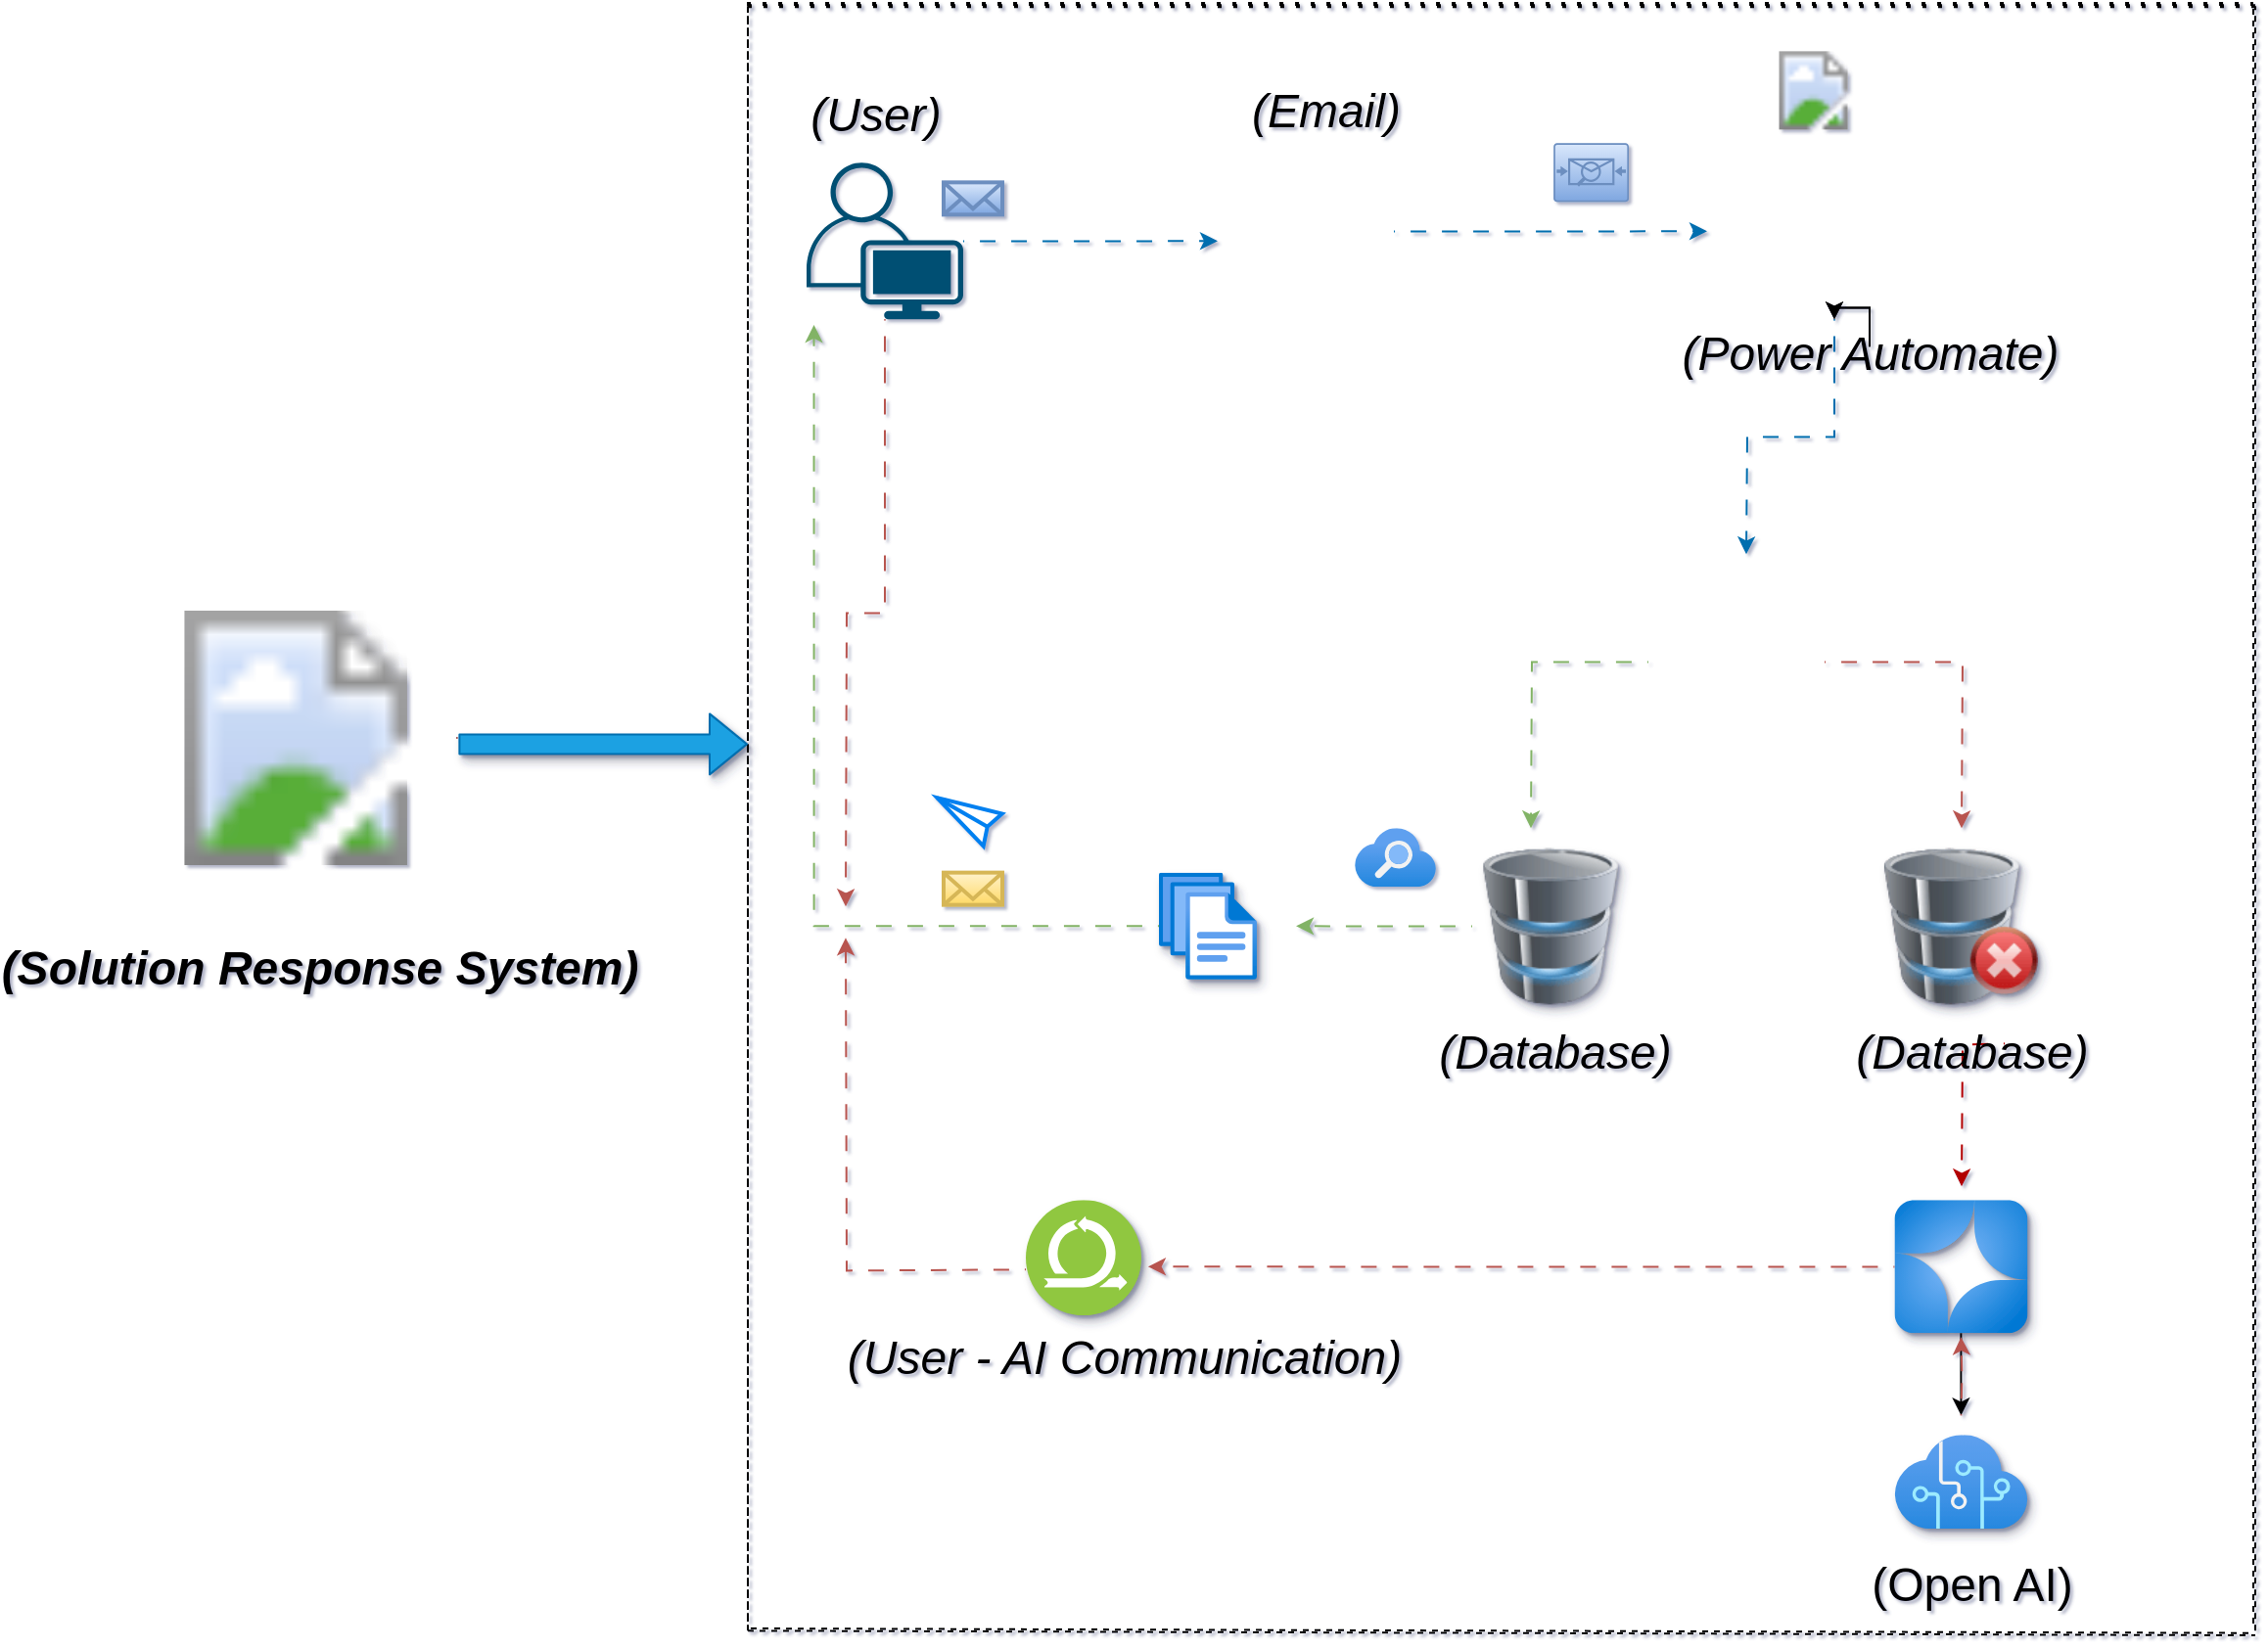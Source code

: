 <mxfile version="27.1.6">
  <diagram name="Page-1" id="L2PVltFi-RPV7Z0sjvkx">
    <mxGraphModel dx="8036" dy="1972" grid="0" gridSize="10" guides="1" tooltips="1" connect="1" arrows="0" fold="1" page="0" pageScale="1" pageWidth="827" pageHeight="1169" background="none" math="0" shadow="1">
      <root>
        <mxCell id="0" />
        <mxCell id="1" parent="0" />
        <mxCell id="AZV9hn9qBUokX4URhQvR-91" style="edgeStyle=orthogonalEdgeStyle;rounded=0;orthogonalLoop=1;jettySize=auto;html=1;fillColor=#a20025;strokeColor=#6F0000;flowAnimation=1;" parent="1" source="AZV9hn9qBUokX4URhQvR-2" edge="1">
          <mxGeometry relative="1" as="geometry">
            <mxPoint x="-4469.714" y="276.83" as="targetPoint" />
          </mxGeometry>
        </mxCell>
        <mxCell id="AZV9hn9qBUokX4URhQvR-2" value="" style="image;aspect=fixed;html=1;points=[];align=center;fontSize=12;image=img/lib/azure2/power_platform/PowerAutomate.svg;" parent="1" vertex="1">
          <mxGeometry x="-4770" y="208.0" width="164.19" height="130" as="geometry" />
        </mxCell>
        <mxCell id="AZV9hn9qBUokX4URhQvR-40" style="edgeStyle=orthogonalEdgeStyle;rounded=0;orthogonalLoop=1;jettySize=auto;html=1;fillColor=#1ba1e2;strokeColor=#006EAF;flowAnimation=1;" parent="1" source="AZV9hn9qBUokX4URhQvR-15" edge="1">
          <mxGeometry relative="1" as="geometry">
            <mxPoint x="-4217" y="19.18" as="targetPoint" />
          </mxGeometry>
        </mxCell>
        <mxCell id="AZV9hn9qBUokX4URhQvR-68" style="edgeStyle=orthogonalEdgeStyle;rounded=0;orthogonalLoop=1;jettySize=auto;html=1;fillColor=#f8cecc;gradientColor=#ea6b66;strokeColor=#b85450;flowAnimation=1;" parent="1" source="AZV9hn9qBUokX4URhQvR-15" edge="1">
          <mxGeometry relative="1" as="geometry">
            <mxPoint x="-4407" y="359.18" as="targetPoint" />
          </mxGeometry>
        </mxCell>
        <mxCell id="AZV9hn9qBUokX4URhQvR-15" value="" style="points=[[0.35,0,0],[0.98,0.51,0],[1,0.71,0],[0.67,1,0],[0,0.795,0],[0,0.65,0]];verticalLabelPosition=bottom;sketch=0;html=1;verticalAlign=top;aspect=fixed;align=center;pointerEvents=1;shape=mxgraph.cisco19.user;fillColor=#005073;strokeColor=none;" parent="1" vertex="1">
          <mxGeometry x="-4427" y="-20.82" width="80" height="80" as="geometry" />
        </mxCell>
        <mxCell id="AZV9hn9qBUokX4URhQvR-35" style="edgeStyle=orthogonalEdgeStyle;rounded=0;orthogonalLoop=1;jettySize=auto;html=1;fillColor=#1ba1e2;strokeColor=#006EAF;flowAnimation=1;" parent="1" source="AZV9hn9qBUokX4URhQvR-18" edge="1">
          <mxGeometry relative="1" as="geometry">
            <mxPoint x="-3967" y="14.18" as="targetPoint" />
          </mxGeometry>
        </mxCell>
        <mxCell id="AZV9hn9qBUokX4URhQvR-18" value="" style="shape=image;html=1;verticalAlign=top;verticalLabelPosition=bottom;labelBackgroundColor=#ffffff;imageAspect=0;aspect=fixed;image=https://cdn2.iconfinder.com/data/icons/capsocial-square-flat-3/500/Outlook-128.png" parent="1" vertex="1">
          <mxGeometry x="-4197" y="-20.82" width="70" height="70" as="geometry" />
        </mxCell>
        <mxCell id="AZV9hn9qBUokX4URhQvR-47" style="edgeStyle=orthogonalEdgeStyle;rounded=0;orthogonalLoop=1;jettySize=auto;html=1;fillColor=#1ba1e2;strokeColor=#006EAF;flowAnimation=1;" parent="1" source="AZV9hn9qBUokX4URhQvR-34" edge="1">
          <mxGeometry relative="1" as="geometry">
            <mxPoint x="-3947" y="179.18" as="targetPoint" />
          </mxGeometry>
        </mxCell>
        <mxCell id="AZV9hn9qBUokX4URhQvR-34" value="" style="shape=image;verticalLabelPosition=bottom;labelBackgroundColor=default;verticalAlign=top;aspect=fixed;imageAspect=0;image=https://cdn4.iconfinder.com/data/icons/emergency-service-6/496/Emergency-call-smartphone-operator-responder-512.png;" parent="1" vertex="1">
          <mxGeometry x="-3947" y="-30.82" width="90" height="90" as="geometry" />
        </mxCell>
        <mxCell id="AZV9hn9qBUokX4URhQvR-36" value="" style="image;aspect=fixed;html=1;points=[];align=center;fontSize=12;image=img/lib/azure2/power_platform/PowerAutomate.svg;" parent="1" vertex="1">
          <mxGeometry x="-3938" y="-77.82" width="50.52" height="40" as="geometry" />
        </mxCell>
        <mxCell id="AZV9hn9qBUokX4URhQvR-44" style="edgeStyle=orthogonalEdgeStyle;rounded=0;orthogonalLoop=1;jettySize=auto;html=1;fillColor=#f8cecc;strokeColor=#b85450;gradientColor=#ea6b66;flowAnimation=1;" parent="1" source="AZV9hn9qBUokX4URhQvR-37" edge="1">
          <mxGeometry relative="1" as="geometry">
            <mxPoint x="-3837" y="319.18" as="targetPoint" />
          </mxGeometry>
        </mxCell>
        <mxCell id="AZV9hn9qBUokX4URhQvR-45" style="edgeStyle=orthogonalEdgeStyle;rounded=0;orthogonalLoop=1;jettySize=auto;html=1;fillColor=#d5e8d4;strokeColor=#82b366;gradientColor=#97d077;flowAnimation=1;" parent="1" source="AZV9hn9qBUokX4URhQvR-37" edge="1">
          <mxGeometry relative="1" as="geometry">
            <mxPoint x="-4057" y="319.18" as="targetPoint" />
          </mxGeometry>
        </mxCell>
        <mxCell id="AZV9hn9qBUokX4URhQvR-37" value="" style="shape=image;html=1;verticalAlign=top;verticalLabelPosition=bottom;labelBackgroundColor=#ffffff;imageAspect=0;aspect=fixed;image=https://cdn1.iconfinder.com/data/icons/unicons-line-vol-3/24/file-search-alt-128.png;shadow=1;" parent="1" vertex="1">
          <mxGeometry x="-3997" y="189.18" width="90" height="90" as="geometry" />
        </mxCell>
        <mxCell id="AZV9hn9qBUokX4URhQvR-56" style="edgeStyle=orthogonalEdgeStyle;rounded=0;orthogonalLoop=1;jettySize=auto;html=1;fillColor=#e51400;strokeColor=#B20000;flowAnimation=1;" parent="1" edge="1">
          <mxGeometry relative="1" as="geometry">
            <mxPoint x="-3837" y="502.18" as="targetPoint" />
            <mxPoint x="-3815" y="429.18" as="sourcePoint" />
          </mxGeometry>
        </mxCell>
        <mxCell id="AZV9hn9qBUokX4URhQvR-39" value="" style="image;html=1;image=img/lib/clip_art/computers/Database_Remove_128x128.png;shadow=1;" parent="1" vertex="1">
          <mxGeometry x="-3877.26" y="329.18" width="80" height="80" as="geometry" />
        </mxCell>
        <mxCell id="AZV9hn9qBUokX4URhQvR-51" style="edgeStyle=orthogonalEdgeStyle;rounded=0;orthogonalLoop=1;jettySize=auto;html=1;fillColor=#d5e8d4;strokeColor=#82b366;gradientColor=#97d077;flowAnimation=1;" parent="1" source="AZV9hn9qBUokX4URhQvR-41" edge="1">
          <mxGeometry relative="1" as="geometry">
            <mxPoint x="-4177" y="369.18" as="targetPoint" />
          </mxGeometry>
        </mxCell>
        <mxCell id="AZV9hn9qBUokX4URhQvR-41" value="" style="image;html=1;image=img/lib/clip_art/computers/Database_128x128.png;shadow=1;" parent="1" vertex="1">
          <mxGeometry x="-4087" y="329.18" width="80" height="80" as="geometry" />
        </mxCell>
        <mxCell id="AZV9hn9qBUokX4URhQvR-42" value="" style="shape=image;html=1;verticalAlign=top;verticalLabelPosition=bottom;labelBackgroundColor=#ffffff;imageAspect=0;aspect=fixed;image=https://cdn3.iconfinder.com/data/icons/miscellaneous-80/60/check-128.png;shadow=1;" parent="1" vertex="1">
          <mxGeometry x="-4027" y="369.18" width="30" height="30" as="geometry" />
        </mxCell>
        <mxCell id="AZV9hn9qBUokX4URhQvR-48" value="" style="sketch=0;points=[[0.015,0.015,0],[0.985,0.015,0],[0.985,0.985,0],[0.015,0.985,0],[0.25,0,0],[0.5,0,0],[0.75,0,0],[1,0.25,0],[1,0.5,0],[1,0.75,0],[0.75,1,0],[0.5,1,0],[0.25,1,0],[0,0.75,0],[0,0.5,0],[0,0.25,0]];verticalLabelPosition=bottom;html=1;verticalAlign=top;aspect=fixed;align=center;pointerEvents=1;shape=mxgraph.cisco19.rect;prIcon=email_security;fillColor=#dae8fc;strokeColor=#6c8ebf;gradientColor=#7ea6e0;" parent="1" vertex="1">
          <mxGeometry x="-4045.4" y="-30.82" width="38.4" height="30" as="geometry" />
        </mxCell>
        <mxCell id="AZV9hn9qBUokX4URhQvR-49" value="" style="html=1;verticalLabelPosition=bottom;align=center;labelBackgroundColor=#ffffff;verticalAlign=top;strokeWidth=2;strokeColor=#6c8ebf;shadow=0;dashed=0;shape=mxgraph.ios7.icons.mail;gradientColor=#7ea6e0;fillStyle=solid;fillColor=#dae8fc;" parent="1" vertex="1">
          <mxGeometry x="-4357" y="-10.82" width="30" height="16.5" as="geometry" />
        </mxCell>
        <mxCell id="AZV9hn9qBUokX4URhQvR-50" value="" style="image;aspect=fixed;html=1;points=[];align=center;fontSize=12;image=img/lib/azure2/general/Files.svg;shadow=1;" parent="1" vertex="1">
          <mxGeometry x="-4247" y="341.83" width="50" height="54.69" as="geometry" />
        </mxCell>
        <mxCell id="AZV9hn9qBUokX4URhQvR-53" value="" style="html=1;verticalLabelPosition=bottom;align=center;labelBackgroundColor=#ffffff;verticalAlign=top;strokeWidth=2;strokeColor=#0080F0;shadow=0;dashed=0;shape=mxgraph.ios7.icons.pointer;rotation=-105;" parent="1" vertex="1">
          <mxGeometry x="-4357" y="299.18" width="30" height="30" as="geometry" />
        </mxCell>
        <mxCell id="AZV9hn9qBUokX4URhQvR-61" value="" style="edgeStyle=orthogonalEdgeStyle;rounded=0;orthogonalLoop=1;jettySize=auto;html=1;" parent="1" source="AZV9hn9qBUokX4URhQvR-55" edge="1">
          <mxGeometry relative="1" as="geometry">
            <mxPoint x="-3837.26" y="619.18" as="targetPoint" />
          </mxGeometry>
        </mxCell>
        <mxCell id="AZV9hn9qBUokX4URhQvR-64" style="edgeStyle=orthogonalEdgeStyle;rounded=0;orthogonalLoop=1;jettySize=auto;html=1;fillColor=#f8cecc;gradientColor=#ea6b66;strokeColor=#b85450;flowAnimation=1;" parent="1" edge="1">
          <mxGeometry relative="1" as="geometry">
            <mxPoint x="-4407" y="375.18" as="targetPoint" />
            <mxPoint x="-4315.0" y="544.651" as="sourcePoint" />
          </mxGeometry>
        </mxCell>
        <mxCell id="AZV9hn9qBUokX4URhQvR-97" style="edgeStyle=orthogonalEdgeStyle;rounded=0;orthogonalLoop=1;jettySize=auto;html=1;fillColor=#f8cecc;gradientColor=#ea6b66;strokeColor=#b85450;flowAnimation=1;" parent="1" source="AZV9hn9qBUokX4URhQvR-55" edge="1">
          <mxGeometry relative="1" as="geometry">
            <mxPoint x="-4252.571" y="543.18" as="targetPoint" />
          </mxGeometry>
        </mxCell>
        <mxCell id="AZV9hn9qBUokX4URhQvR-55" value="" style="image;aspect=fixed;html=1;points=[];align=center;fontSize=12;image=img/lib/azure2/ai_machine_learning/Azure_OpenAI.svg;shadow=1;" parent="1" vertex="1">
          <mxGeometry x="-3871.26" y="509.18" width="68" height="68" as="geometry" />
        </mxCell>
        <mxCell id="AZV9hn9qBUokX4URhQvR-60" style="edgeStyle=orthogonalEdgeStyle;rounded=0;orthogonalLoop=1;jettySize=auto;html=1;fillColor=#f8cecc;gradientColor=#ea6b66;strokeColor=#b85450;flowAnimation=1;" parent="1" edge="1">
          <mxGeometry relative="1" as="geometry">
            <mxPoint x="-3837.26" y="579.18" as="targetPoint" />
            <mxPoint x="-3837.3" y="619.18" as="sourcePoint" />
          </mxGeometry>
        </mxCell>
        <mxCell id="AZV9hn9qBUokX4URhQvR-59" value="" style="html=1;verticalLabelPosition=bottom;align=center;labelBackgroundColor=#ffffff;verticalAlign=top;strokeWidth=2;strokeColor=#d6b656;shadow=0;dashed=0;shape=mxgraph.ios7.icons.mail;fillColor=#fff2cc;gradientColor=#ffd966;" parent="1" vertex="1">
          <mxGeometry x="-4357" y="341.83" width="30" height="16.5" as="geometry" />
        </mxCell>
        <mxCell id="AZV9hn9qBUokX4URhQvR-62" value="" style="image;aspect=fixed;html=1;points=[];align=center;fontSize=12;image=img/lib/azure2/ai_machine_learning/Cognitive_Services.svg;imageBackground=none;shadow=1;" parent="1" vertex="1">
          <mxGeometry x="-3871.26" y="629.18" width="68" height="48" as="geometry" />
        </mxCell>
        <mxCell id="AZV9hn9qBUokX4URhQvR-66" style="edgeStyle=orthogonalEdgeStyle;rounded=0;orthogonalLoop=1;jettySize=auto;html=1;entryX=0.047;entryY=1.035;entryDx=0;entryDy=0;entryPerimeter=0;fillColor=#d5e8d4;gradientColor=#97d077;strokeColor=#82b366;flowAnimation=1;" parent="1" source="AZV9hn9qBUokX4URhQvR-50" target="AZV9hn9qBUokX4URhQvR-15" edge="1">
          <mxGeometry relative="1" as="geometry" />
        </mxCell>
        <mxCell id="AZV9hn9qBUokX4URhQvR-67" value="" style="image;aspect=fixed;html=1;points=[];align=center;fontSize=12;image=img/lib/azure2/app_services/Search_Services.svg;" parent="1" vertex="1">
          <mxGeometry x="-4147" y="319.18" width="41.53" height="30" as="geometry" />
        </mxCell>
        <mxCell id="AZV9hn9qBUokX4URhQvR-70" value="" style="endArrow=none;dashed=1;html=1;rounded=0;" parent="1" edge="1">
          <mxGeometry width="50" height="50" relative="1" as="geometry">
            <mxPoint x="-4457" y="729.18" as="sourcePoint" />
            <mxPoint x="-4457" y="-100.82" as="targetPoint" />
          </mxGeometry>
        </mxCell>
        <mxCell id="AZV9hn9qBUokX4URhQvR-71" value="" style="endArrow=none;dashed=1;html=1;rounded=0;" parent="1" edge="1">
          <mxGeometry width="50" height="50" relative="1" as="geometry">
            <mxPoint x="-4457" y="729.18" as="sourcePoint" />
            <mxPoint x="-3687" y="731.533" as="targetPoint" />
          </mxGeometry>
        </mxCell>
        <mxCell id="AZV9hn9qBUokX4URhQvR-72" value="" style="endArrow=none;dashed=1;html=1;rounded=0;" parent="1" edge="1">
          <mxGeometry width="50" height="50" relative="1" as="geometry">
            <mxPoint x="-3687" y="729.18" as="sourcePoint" />
            <mxPoint x="-3687" y="-100.82" as="targetPoint" />
          </mxGeometry>
        </mxCell>
        <mxCell id="AZV9hn9qBUokX4URhQvR-73" value="" style="endArrow=none;dashed=1;html=1;dashPattern=1 3;strokeWidth=2;rounded=0;" parent="1" edge="1">
          <mxGeometry width="50" height="50" relative="1" as="geometry">
            <mxPoint x="-4457" y="-100.82" as="sourcePoint" />
            <mxPoint x="-3687" y="-100.82" as="targetPoint" />
          </mxGeometry>
        </mxCell>
        <mxCell id="AZV9hn9qBUokX4URhQvR-76" value="&lt;i style=&quot;font-weight: normal;&quot;&gt;(User)&lt;/i&gt;" style="text;strokeColor=none;fillColor=none;html=1;fontSize=24;fontStyle=1;verticalAlign=middle;align=center;" parent="1" vertex="1">
          <mxGeometry x="-4433" y="-53.82" width="81" height="18.5" as="geometry" />
        </mxCell>
        <mxCell id="AZV9hn9qBUokX4URhQvR-78" value="&lt;i style=&quot;font-weight: normal;&quot;&gt;(Email)&lt;/i&gt;" style="text;strokeColor=none;fillColor=none;html=1;fontSize=24;fontStyle=1;verticalAlign=middle;align=center;" parent="1" vertex="1">
          <mxGeometry x="-4197" y="-53.82" width="69" height="13" as="geometry" />
        </mxCell>
        <mxCell id="AZV9hn9qBUokX4URhQvR-79" value="&lt;i&gt;&lt;font face=&quot;Helvetica&quot;&gt;(Solution Response System)&lt;/font&gt;&lt;/i&gt;" style="text;strokeColor=none;fillColor=none;html=1;fontSize=24;fontStyle=1;verticalAlign=middle;align=center;" parent="1" vertex="1">
          <mxGeometry x="-4712" y="380.18" width="71" height="21" as="geometry" />
        </mxCell>
        <mxCell id="AZV9hn9qBUokX4URhQvR-104" value="" style="edgeStyle=orthogonalEdgeStyle;rounded=0;orthogonalLoop=1;jettySize=auto;html=1;" parent="1" source="AZV9hn9qBUokX4URhQvR-80" target="AZV9hn9qBUokX4URhQvR-34" edge="1">
          <mxGeometry relative="1" as="geometry" />
        </mxCell>
        <mxCell id="AZV9hn9qBUokX4URhQvR-107" value="" style="edgeStyle=orthogonalEdgeStyle;rounded=0;orthogonalLoop=1;jettySize=auto;html=1;" parent="1" source="AZV9hn9qBUokX4URhQvR-80" target="AZV9hn9qBUokX4URhQvR-34" edge="1">
          <mxGeometry relative="1" as="geometry" />
        </mxCell>
        <mxCell id="AZV9hn9qBUokX4URhQvR-80" value="&lt;i style=&quot;font-weight: normal;&quot;&gt;(Power Automate)&lt;/i&gt;" style="text;strokeColor=none;fillColor=none;html=1;fontSize=24;fontStyle=1;verticalAlign=middle;align=center;rotation=0;" parent="1" vertex="1">
          <mxGeometry x="-3904" y="73.18" width="40" height="7" as="geometry" />
        </mxCell>
        <mxCell id="AZV9hn9qBUokX4URhQvR-83" value="&lt;i style=&quot;font-weight: normal;&quot;&gt;(Database)&lt;/i&gt;" style="text;strokeColor=none;fillColor=none;html=1;fontSize=24;fontStyle=1;verticalAlign=middle;align=center;" parent="1" vertex="1">
          <mxGeometry x="-4087" y="421.18" width="84" height="26" as="geometry" />
        </mxCell>
        <mxCell id="AZV9hn9qBUokX4URhQvR-85" value="&lt;i style=&quot;font-weight: normal;&quot;&gt;(Database)&lt;/i&gt;" style="text;strokeColor=none;fillColor=none;html=1;fontSize=24;fontStyle=1;verticalAlign=middle;align=center;" parent="1" vertex="1">
          <mxGeometry x="-3874" y="421.18" width="84" height="26" as="geometry" />
        </mxCell>
        <mxCell id="AZV9hn9qBUokX4URhQvR-89" value="&lt;span style=&quot;font-weight: normal;&quot;&gt;(Open AI)&lt;/span&gt;" style="text;strokeColor=none;fillColor=none;html=1;fontSize=24;fontStyle=1;verticalAlign=middle;align=center;" parent="1" vertex="1">
          <mxGeometry x="-3859" y="700.18" width="54" height="11" as="geometry" />
        </mxCell>
        <mxCell id="AZV9hn9qBUokX4URhQvR-95" value="&lt;i style=&quot;font-weight: normal;&quot;&gt;(User - AI Communication)&lt;/i&gt;" style="text;strokeColor=none;fillColor=none;html=1;fontSize=24;fontStyle=1;verticalAlign=middle;align=center;" parent="1" vertex="1">
          <mxGeometry x="-4315" y="570.18" width="100" height="40" as="geometry" />
        </mxCell>
        <mxCell id="AZV9hn9qBUokX4URhQvR-92" value="" style="image;aspect=fixed;perimeter=ellipsePerimeter;html=1;align=center;shadow=1;dashed=0;fontColor=#4277BB;labelBackgroundColor=default;fontSize=12;spacingTop=3;image=img/lib/ibm/blockchain/communication.svg;" parent="1" vertex="1">
          <mxGeometry x="-4315" y="509.18" width="59" height="59" as="geometry" />
        </mxCell>
        <mxCell id="AZV9hn9qBUokX4URhQvR-121" value="" style="endArrow=none;dashed=1;html=1;rounded=0;flowAnimation=1;" parent="1" edge="1">
          <mxGeometry width="50" height="50" relative="1" as="geometry">
            <mxPoint x="-4457" y="727" as="sourcePoint" />
            <mxPoint x="-4457" y="-103" as="targetPoint" />
          </mxGeometry>
        </mxCell>
        <mxCell id="AZV9hn9qBUokX4URhQvR-122" value="" style="endArrow=none;dashed=1;html=1;rounded=0;flowAnimation=1;" parent="1" edge="1">
          <mxGeometry width="50" height="50" relative="1" as="geometry">
            <mxPoint x="-4458" y="728" as="sourcePoint" />
            <mxPoint x="-3688" y="730.353" as="targetPoint" />
          </mxGeometry>
        </mxCell>
        <mxCell id="AZV9hn9qBUokX4URhQvR-123" value="" style="endArrow=none;dashed=1;html=1;rounded=0;flowAnimation=1;" parent="1" edge="1">
          <mxGeometry width="50" height="50" relative="1" as="geometry">
            <mxPoint x="-3688" y="728" as="sourcePoint" />
            <mxPoint x="-3688" y="-102" as="targetPoint" />
          </mxGeometry>
        </mxCell>
        <mxCell id="AZV9hn9qBUokX4URhQvR-124" value="" style="endArrow=none;dashed=1;html=1;dashPattern=1 3;strokeWidth=2;rounded=0;flowAnimation=1;" parent="1" edge="1">
          <mxGeometry width="50" height="50" relative="1" as="geometry">
            <mxPoint x="-4458" y="-102" as="sourcePoint" />
            <mxPoint x="-3688" y="-102" as="targetPoint" />
          </mxGeometry>
        </mxCell>
        <mxCell id="AZV9hn9qBUokX4URhQvR-129" value="" style="shape=flexArrow;endArrow=classic;html=1;rounded=1;fillColor=#1ba1e2;strokeColor=#006EAF;shadow=1;flowAnimation=0;" parent="1" edge="1">
          <mxGeometry width="50" height="50" relative="1" as="geometry">
            <mxPoint x="-4604.81" y="276.24" as="sourcePoint" />
            <mxPoint x="-4457" y="276.18" as="targetPoint" />
          </mxGeometry>
        </mxCell>
      </root>
    </mxGraphModel>
  </diagram>
</mxfile>
